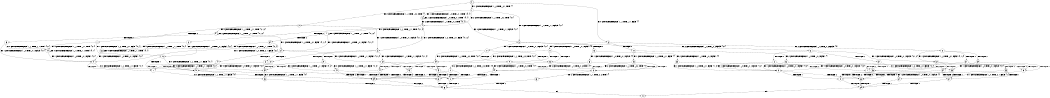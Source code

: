 digraph BCG {
size = "7, 10.5";
center = TRUE;
node [shape = circle];
0 [peripheries = 2];
0 -> 1 [label = "EX !1 !ATOMIC_EXCH_BRANCH (1, +0, TRUE, +0, 1, TRUE) !{}"];
0 -> 2 [label = "EX !2 !ATOMIC_EXCH_BRANCH (1, +1, TRUE, +0, 2, TRUE) !{}"];
0 -> 3 [label = "EX !0 !ATOMIC_EXCH_BRANCH (1, +1, TRUE, +1, 1, FALSE) !{}"];
1 -> 4 [label = "EX !2 !ATOMIC_EXCH_BRANCH (1, +1, TRUE, +0, 2, TRUE) !{0, 1}"];
1 -> 5 [label = "EX !0 !ATOMIC_EXCH_BRANCH (1, +1, TRUE, +1, 1, FALSE) !{0, 1}"];
1 -> 6 [label = "EX !1 !ATOMIC_EXCH_BRANCH (1, +0, TRUE, +0, 1, TRUE) !{0, 1}"];
2 -> 7 [label = "TERMINATE !2"];
2 -> 8 [label = "EX !1 !ATOMIC_EXCH_BRANCH (1, +0, TRUE, +0, 1, FALSE) !{0, 1, 2}"];
2 -> 9 [label = "EX !0 !ATOMIC_EXCH_BRANCH (1, +1, TRUE, +1, 1, TRUE) !{0, 1, 2}"];
3 -> 10 [label = "TERMINATE !0"];
3 -> 11 [label = "EX !1 !ATOMIC_EXCH_BRANCH (1, +0, TRUE, +0, 1, FALSE) !{0}"];
3 -> 12 [label = "EX !2 !ATOMIC_EXCH_BRANCH (1, +1, TRUE, +0, 2, FALSE) !{0}"];
4 -> 13 [label = "TERMINATE !2"];
4 -> 14 [label = "EX !0 !ATOMIC_EXCH_BRANCH (1, +1, TRUE, +1, 1, TRUE) !{0, 1, 2}"];
4 -> 8 [label = "EX !1 !ATOMIC_EXCH_BRANCH (1, +0, TRUE, +0, 1, FALSE) !{0, 1, 2}"];
5 -> 15 [label = "TERMINATE !0"];
5 -> 16 [label = "EX !2 !ATOMIC_EXCH_BRANCH (1, +1, TRUE, +0, 2, FALSE) !{0, 1}"];
5 -> 17 [label = "EX !1 !ATOMIC_EXCH_BRANCH (1, +0, TRUE, +0, 1, FALSE) !{0, 1}"];
6 -> 4 [label = "EX !2 !ATOMIC_EXCH_BRANCH (1, +1, TRUE, +0, 2, TRUE) !{0, 1}"];
6 -> 5 [label = "EX !0 !ATOMIC_EXCH_BRANCH (1, +1, TRUE, +1, 1, FALSE) !{0, 1}"];
6 -> 6 [label = "EX !1 !ATOMIC_EXCH_BRANCH (1, +0, TRUE, +0, 1, TRUE) !{0, 1}"];
7 -> 18 [label = "EX !1 !ATOMIC_EXCH_BRANCH (1, +0, TRUE, +0, 1, FALSE) !{0, 1}"];
7 -> 19 [label = "EX !0 !ATOMIC_EXCH_BRANCH (1, +1, TRUE, +1, 1, TRUE) !{0, 1}"];
8 -> 20 [label = "TERMINATE !1"];
8 -> 21 [label = "TERMINATE !2"];
8 -> 22 [label = "EX !0 !ATOMIC_EXCH_BRANCH (1, +1, TRUE, +1, 1, FALSE) !{0, 1, 2}"];
9 -> 23 [label = "TERMINATE !2"];
9 -> 24 [label = "EX !1 !ATOMIC_EXCH_BRANCH (1, +0, TRUE, +0, 1, FALSE) !{0, 1, 2}"];
9 -> 9 [label = "EX !0 !ATOMIC_EXCH_BRANCH (1, +1, TRUE, +1, 1, TRUE) !{0, 1, 2}"];
10 -> 25 [label = "EX !1 !ATOMIC_EXCH_BRANCH (1, +0, TRUE, +0, 1, FALSE) !{}"];
10 -> 26 [label = "EX !2 !ATOMIC_EXCH_BRANCH (1, +1, TRUE, +0, 2, FALSE) !{}"];
11 -> 27 [label = "TERMINATE !1"];
11 -> 28 [label = "TERMINATE !0"];
11 -> 29 [label = "EX !2 !ATOMIC_EXCH_BRANCH (1, +1, TRUE, +0, 2, TRUE) !{0, 1}"];
12 -> 30 [label = "TERMINATE !2"];
12 -> 31 [label = "TERMINATE !0"];
12 -> 32 [label = "EX !1 !ATOMIC_EXCH_BRANCH (1, +0, TRUE, +0, 1, FALSE) !{0, 1, 2}"];
13 -> 33 [label = "EX !0 !ATOMIC_EXCH_BRANCH (1, +1, TRUE, +1, 1, TRUE) !{0, 1}"];
13 -> 18 [label = "EX !1 !ATOMIC_EXCH_BRANCH (1, +0, TRUE, +0, 1, FALSE) !{0, 1}"];
14 -> 34 [label = "TERMINATE !2"];
14 -> 24 [label = "EX !1 !ATOMIC_EXCH_BRANCH (1, +0, TRUE, +0, 1, FALSE) !{0, 1, 2}"];
14 -> 14 [label = "EX !0 !ATOMIC_EXCH_BRANCH (1, +1, TRUE, +1, 1, TRUE) !{0, 1, 2}"];
15 -> 35 [label = "EX !2 !ATOMIC_EXCH_BRANCH (1, +1, TRUE, +0, 2, FALSE) !{1}"];
15 -> 36 [label = "EX !1 !ATOMIC_EXCH_BRANCH (1, +0, TRUE, +0, 1, FALSE) !{1}"];
16 -> 37 [label = "TERMINATE !2"];
16 -> 38 [label = "TERMINATE !0"];
16 -> 32 [label = "EX !1 !ATOMIC_EXCH_BRANCH (1, +0, TRUE, +0, 1, FALSE) !{0, 1, 2}"];
17 -> 27 [label = "TERMINATE !1"];
17 -> 28 [label = "TERMINATE !0"];
17 -> 29 [label = "EX !2 !ATOMIC_EXCH_BRANCH (1, +1, TRUE, +0, 2, TRUE) !{0, 1}"];
18 -> 39 [label = "TERMINATE !1"];
18 -> 40 [label = "EX !0 !ATOMIC_EXCH_BRANCH (1, +1, TRUE, +1, 1, FALSE) !{0, 1}"];
19 -> 41 [label = "EX !1 !ATOMIC_EXCH_BRANCH (1, +0, TRUE, +0, 1, FALSE) !{0, 1}"];
19 -> 19 [label = "EX !0 !ATOMIC_EXCH_BRANCH (1, +1, TRUE, +1, 1, TRUE) !{0, 1}"];
20 -> 39 [label = "TERMINATE !2"];
20 -> 42 [label = "EX !0 !ATOMIC_EXCH_BRANCH (1, +1, TRUE, +1, 1, FALSE) !{0, 2}"];
21 -> 39 [label = "TERMINATE !1"];
21 -> 40 [label = "EX !0 !ATOMIC_EXCH_BRANCH (1, +1, TRUE, +1, 1, FALSE) !{0, 1}"];
22 -> 43 [label = "TERMINATE !1"];
22 -> 44 [label = "TERMINATE !2"];
22 -> 45 [label = "TERMINATE !0"];
23 -> 41 [label = "EX !1 !ATOMIC_EXCH_BRANCH (1, +0, TRUE, +0, 1, FALSE) !{0, 1}"];
23 -> 19 [label = "EX !0 !ATOMIC_EXCH_BRANCH (1, +1, TRUE, +1, 1, TRUE) !{0, 1}"];
24 -> 46 [label = "TERMINATE !1"];
24 -> 47 [label = "TERMINATE !2"];
24 -> 22 [label = "EX !0 !ATOMIC_EXCH_BRANCH (1, +1, TRUE, +1, 1, FALSE) !{0, 1, 2}"];
25 -> 48 [label = "TERMINATE !1"];
25 -> 49 [label = "EX !2 !ATOMIC_EXCH_BRANCH (1, +1, TRUE, +0, 2, TRUE) !{1}"];
26 -> 50 [label = "TERMINATE !2"];
26 -> 51 [label = "EX !1 !ATOMIC_EXCH_BRANCH (1, +0, TRUE, +0, 1, FALSE) !{1, 2}"];
27 -> 48 [label = "TERMINATE !0"];
27 -> 52 [label = "EX !2 !ATOMIC_EXCH_BRANCH (1, +1, TRUE, +0, 2, TRUE) !{0}"];
28 -> 48 [label = "TERMINATE !1"];
28 -> 49 [label = "EX !2 !ATOMIC_EXCH_BRANCH (1, +1, TRUE, +0, 2, TRUE) !{1}"];
29 -> 43 [label = "TERMINATE !1"];
29 -> 44 [label = "TERMINATE !2"];
29 -> 45 [label = "TERMINATE !0"];
30 -> 50 [label = "TERMINATE !0"];
30 -> 53 [label = "EX !1 !ATOMIC_EXCH_BRANCH (1, +0, TRUE, +0, 1, FALSE) !{0, 1}"];
31 -> 50 [label = "TERMINATE !2"];
31 -> 51 [label = "EX !1 !ATOMIC_EXCH_BRANCH (1, +0, TRUE, +0, 1, FALSE) !{1, 2}"];
32 -> 54 [label = "TERMINATE !1"];
32 -> 55 [label = "TERMINATE !2"];
32 -> 56 [label = "TERMINATE !0"];
33 -> 41 [label = "EX !1 !ATOMIC_EXCH_BRANCH (1, +0, TRUE, +0, 1, FALSE) !{0, 1}"];
33 -> 33 [label = "EX !0 !ATOMIC_EXCH_BRANCH (1, +1, TRUE, +1, 1, TRUE) !{0, 1}"];
34 -> 41 [label = "EX !1 !ATOMIC_EXCH_BRANCH (1, +0, TRUE, +0, 1, FALSE) !{0, 1}"];
34 -> 33 [label = "EX !0 !ATOMIC_EXCH_BRANCH (1, +1, TRUE, +1, 1, TRUE) !{0, 1}"];
35 -> 57 [label = "TERMINATE !2"];
35 -> 51 [label = "EX !1 !ATOMIC_EXCH_BRANCH (1, +0, TRUE, +0, 1, FALSE) !{1, 2}"];
36 -> 48 [label = "TERMINATE !1"];
36 -> 49 [label = "EX !2 !ATOMIC_EXCH_BRANCH (1, +1, TRUE, +0, 2, TRUE) !{1}"];
37 -> 57 [label = "TERMINATE !0"];
37 -> 53 [label = "EX !1 !ATOMIC_EXCH_BRANCH (1, +0, TRUE, +0, 1, FALSE) !{0, 1}"];
38 -> 57 [label = "TERMINATE !2"];
38 -> 51 [label = "EX !1 !ATOMIC_EXCH_BRANCH (1, +0, TRUE, +0, 1, FALSE) !{1, 2}"];
39 -> 58 [label = "EX !0 !ATOMIC_EXCH_BRANCH (1, +1, TRUE, +1, 1, FALSE) !{0}"];
40 -> 59 [label = "TERMINATE !1"];
40 -> 60 [label = "TERMINATE !0"];
41 -> 61 [label = "TERMINATE !1"];
41 -> 40 [label = "EX !0 !ATOMIC_EXCH_BRANCH (1, +1, TRUE, +1, 1, FALSE) !{0, 1}"];
42 -> 59 [label = "TERMINATE !2"];
42 -> 62 [label = "TERMINATE !0"];
43 -> 59 [label = "TERMINATE !2"];
43 -> 62 [label = "TERMINATE !0"];
44 -> 59 [label = "TERMINATE !1"];
44 -> 60 [label = "TERMINATE !0"];
45 -> 62 [label = "TERMINATE !1"];
45 -> 60 [label = "TERMINATE !2"];
46 -> 61 [label = "TERMINATE !2"];
46 -> 42 [label = "EX !0 !ATOMIC_EXCH_BRANCH (1, +1, TRUE, +1, 1, FALSE) !{0, 2}"];
47 -> 61 [label = "TERMINATE !1"];
47 -> 40 [label = "EX !0 !ATOMIC_EXCH_BRANCH (1, +1, TRUE, +1, 1, FALSE) !{0, 1}"];
48 -> 63 [label = "EX !2 !ATOMIC_EXCH_BRANCH (1, +1, TRUE, +0, 2, TRUE) !{}"];
49 -> 62 [label = "TERMINATE !1"];
49 -> 60 [label = "TERMINATE !2"];
50 -> 64 [label = "EX !1 !ATOMIC_EXCH_BRANCH (1, +0, TRUE, +0, 1, FALSE) !{1}"];
51 -> 65 [label = "TERMINATE !1"];
51 -> 66 [label = "TERMINATE !2"];
52 -> 59 [label = "TERMINATE !2"];
52 -> 62 [label = "TERMINATE !0"];
53 -> 67 [label = "TERMINATE !1"];
53 -> 66 [label = "TERMINATE !0"];
54 -> 67 [label = "TERMINATE !2"];
54 -> 65 [label = "TERMINATE !0"];
55 -> 67 [label = "TERMINATE !1"];
55 -> 66 [label = "TERMINATE !0"];
56 -> 65 [label = "TERMINATE !1"];
56 -> 66 [label = "TERMINATE !2"];
57 -> 64 [label = "EX !1 !ATOMIC_EXCH_BRANCH (1, +0, TRUE, +0, 1, FALSE) !{1}"];
58 -> 68 [label = "TERMINATE !0"];
59 -> 68 [label = "TERMINATE !0"];
60 -> 68 [label = "TERMINATE !1"];
61 -> 58 [label = "EX !0 !ATOMIC_EXCH_BRANCH (1, +1, TRUE, +1, 1, FALSE) !{0}"];
62 -> 68 [label = "TERMINATE !2"];
63 -> 68 [label = "TERMINATE !2"];
64 -> 69 [label = "TERMINATE !1"];
65 -> 69 [label = "TERMINATE !2"];
66 -> 69 [label = "TERMINATE !1"];
67 -> 69 [label = "TERMINATE !0"];
68 -> 70 [label = "exit"];
69 -> 70 [label = "exit"];
}
